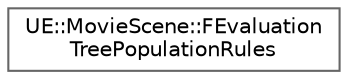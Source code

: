 digraph "Graphical Class Hierarchy"
{
 // INTERACTIVE_SVG=YES
 // LATEX_PDF_SIZE
  bgcolor="transparent";
  edge [fontname=Helvetica,fontsize=10,labelfontname=Helvetica,labelfontsize=10];
  node [fontname=Helvetica,fontsize=10,shape=box,height=0.2,width=0.4];
  rankdir="LR";
  Node0 [id="Node000000",label="UE::MovieScene::FEvaluation\lTreePopulationRules",height=0.2,width=0.4,color="grey40", fillcolor="white", style="filled",URL="$dc/d5a/structUE_1_1MovieScene_1_1FEvaluationTreePopulationRules.html",tooltip=" "];
}
